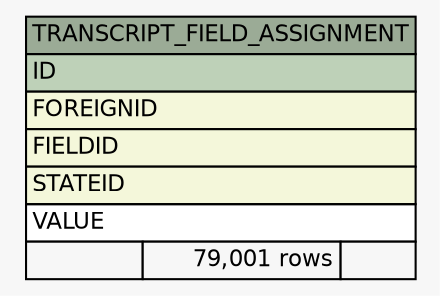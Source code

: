 // dot 2.38.0 on Windows 10 10.0
// SchemaSpy rev Unknown
digraph "TRANSCRIPT_FIELD_ASSIGNMENT" {
  graph [
    rankdir="RL"
    bgcolor="#f7f7f7"
    nodesep="0.18"
    ranksep="0.46"
    fontname="Helvetica"
    fontsize="11"
  ];
  node [
    fontname="Helvetica"
    fontsize="11"
    shape="plaintext"
  ];
  edge [
    arrowsize="0.8"
  ];
  "TRANSCRIPT_FIELD_ASSIGNMENT" [
    label=<
    <TABLE BORDER="0" CELLBORDER="1" CELLSPACING="0" BGCOLOR="#ffffff">
      <TR><TD COLSPAN="3" BGCOLOR="#9bab96" ALIGN="CENTER">TRANSCRIPT_FIELD_ASSIGNMENT</TD></TR>
      <TR><TD PORT="ID" COLSPAN="3" BGCOLOR="#bed1b8" ALIGN="LEFT">ID</TD></TR>
      <TR><TD PORT="FOREIGNID" COLSPAN="3" BGCOLOR="#f4f7da" ALIGN="LEFT">FOREIGNID</TD></TR>
      <TR><TD PORT="FIELDID" COLSPAN="3" BGCOLOR="#f4f7da" ALIGN="LEFT">FIELDID</TD></TR>
      <TR><TD PORT="STATEID" COLSPAN="3" BGCOLOR="#f4f7da" ALIGN="LEFT">STATEID</TD></TR>
      <TR><TD PORT="VALUE" COLSPAN="3" ALIGN="LEFT">VALUE</TD></TR>
      <TR><TD ALIGN="LEFT" BGCOLOR="#f7f7f7">  </TD><TD ALIGN="RIGHT" BGCOLOR="#f7f7f7">79,001 rows</TD><TD ALIGN="RIGHT" BGCOLOR="#f7f7f7">  </TD></TR>
    </TABLE>>
    URL="tables/TRANSCRIPT_FIELD_ASSIGNMENT.html"
    tooltip="TRANSCRIPT_FIELD_ASSIGNMENT"
  ];
}
